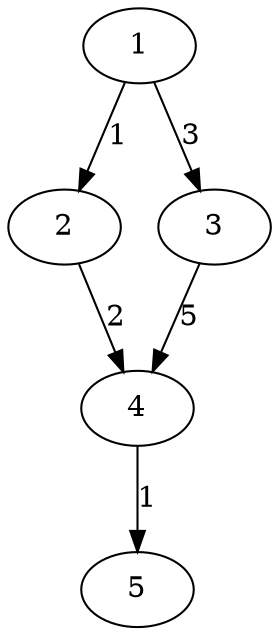 digraph G {
    1 -> 2 [label="1"];
    1 -> 3 [label="3"];
    2 -> 4 [label="2"];
    3 -> 4 [label="5"];
    4 -> 5 [label="1"];
}
